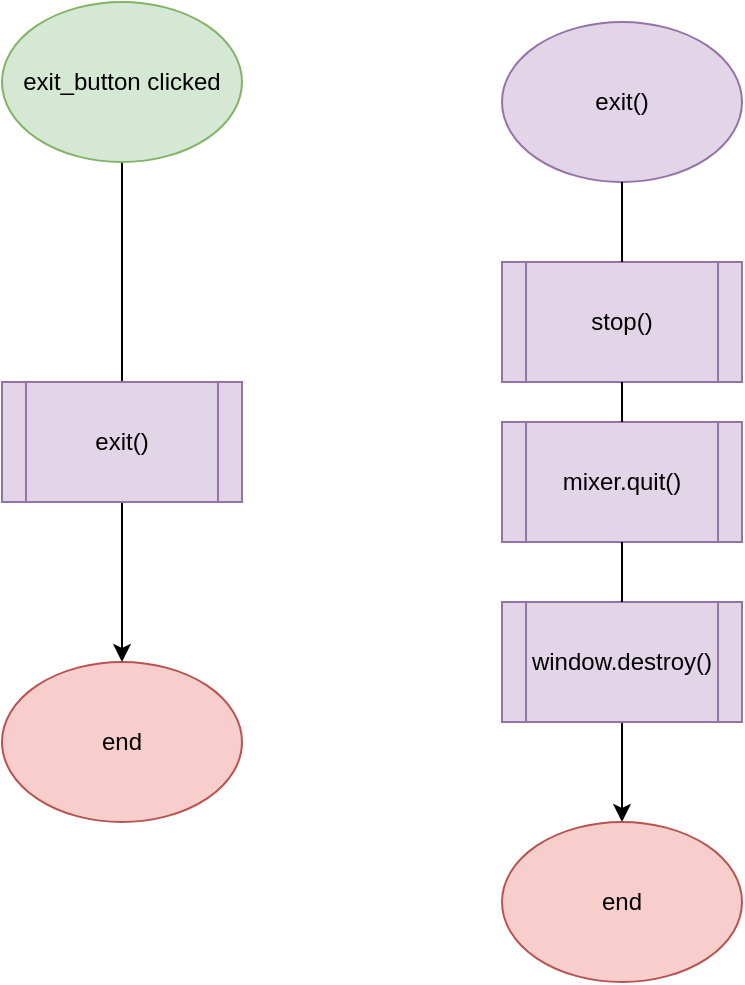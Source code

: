 <mxfile version="15.8.7" type="device"><diagram id="shnneqRJT3DW8b9-60l_" name="Page-1"><mxGraphModel dx="1122" dy="857" grid="1" gridSize="10" guides="1" tooltips="1" connect="1" arrows="1" fold="1" page="1" pageScale="1" pageWidth="850" pageHeight="1100" math="0" shadow="0"><root><mxCell id="0"/><mxCell id="1" parent="0"/><mxCell id="XRiq5GsHebeaW8CJ0YOo-3" style="edgeStyle=orthogonalEdgeStyle;rounded=0;orthogonalLoop=1;jettySize=auto;html=1;exitX=0.5;exitY=1;exitDx=0;exitDy=0;entryX=0.5;entryY=0;entryDx=0;entryDy=0;" edge="1" parent="1" source="XRiq5GsHebeaW8CJ0YOo-1" target="XRiq5GsHebeaW8CJ0YOo-2"><mxGeometry relative="1" as="geometry"/></mxCell><mxCell id="XRiq5GsHebeaW8CJ0YOo-1" value="exit_button clicked" style="ellipse;whiteSpace=wrap;html=1;fillColor=#d5e8d4;strokeColor=#82b366;" vertex="1" parent="1"><mxGeometry x="80" y="80" width="120" height="80" as="geometry"/></mxCell><mxCell id="XRiq5GsHebeaW8CJ0YOo-2" value="end" style="ellipse;whiteSpace=wrap;html=1;fillColor=#f8cecc;strokeColor=#b85450;" vertex="1" parent="1"><mxGeometry x="80" y="410" width="120" height="80" as="geometry"/></mxCell><mxCell id="XRiq5GsHebeaW8CJ0YOo-4" value="exit()" style="shape=process;whiteSpace=wrap;html=1;backgroundOutline=1;fillColor=#e1d5e7;strokeColor=#9673a6;" vertex="1" parent="1"><mxGeometry x="80" y="270" width="120" height="60" as="geometry"/></mxCell><mxCell id="XRiq5GsHebeaW8CJ0YOo-7" style="edgeStyle=orthogonalEdgeStyle;rounded=0;orthogonalLoop=1;jettySize=auto;html=1;exitX=0.5;exitY=1;exitDx=0;exitDy=0;entryX=0.5;entryY=0;entryDx=0;entryDy=0;startArrow=none;" edge="1" parent="1" source="XRiq5GsHebeaW8CJ0YOo-12" target="XRiq5GsHebeaW8CJ0YOo-6"><mxGeometry relative="1" as="geometry"/></mxCell><mxCell id="XRiq5GsHebeaW8CJ0YOo-5" value="exit()" style="ellipse;whiteSpace=wrap;html=1;fillColor=#e1d5e7;strokeColor=#9673a6;" vertex="1" parent="1"><mxGeometry x="330" y="90" width="120" height="80" as="geometry"/></mxCell><mxCell id="XRiq5GsHebeaW8CJ0YOo-6" value="end" style="ellipse;whiteSpace=wrap;html=1;fillColor=#f8cecc;strokeColor=#b85450;" vertex="1" parent="1"><mxGeometry x="330" y="490" width="120" height="80" as="geometry"/></mxCell><mxCell id="XRiq5GsHebeaW8CJ0YOo-8" value="stop()" style="shape=process;whiteSpace=wrap;html=1;backgroundOutline=1;fillColor=#e1d5e7;strokeColor=#9673a6;" vertex="1" parent="1"><mxGeometry x="330" y="210" width="120" height="60" as="geometry"/></mxCell><mxCell id="XRiq5GsHebeaW8CJ0YOo-9" value="" style="edgeStyle=orthogonalEdgeStyle;rounded=0;orthogonalLoop=1;jettySize=auto;html=1;exitX=0.5;exitY=1;exitDx=0;exitDy=0;entryX=0.5;entryY=0;entryDx=0;entryDy=0;endArrow=none;" edge="1" parent="1" source="XRiq5GsHebeaW8CJ0YOo-5" target="XRiq5GsHebeaW8CJ0YOo-8"><mxGeometry relative="1" as="geometry"><mxPoint x="390" y="170" as="sourcePoint"/><mxPoint x="390" y="490" as="targetPoint"/></mxGeometry></mxCell><mxCell id="XRiq5GsHebeaW8CJ0YOo-10" value="mixer.quit()" style="shape=process;whiteSpace=wrap;html=1;backgroundOutline=1;fillColor=#e1d5e7;strokeColor=#9673a6;" vertex="1" parent="1"><mxGeometry x="330" y="290" width="120" height="60" as="geometry"/></mxCell><mxCell id="XRiq5GsHebeaW8CJ0YOo-11" value="" style="edgeStyle=orthogonalEdgeStyle;rounded=0;orthogonalLoop=1;jettySize=auto;html=1;exitX=0.5;exitY=1;exitDx=0;exitDy=0;entryX=0.5;entryY=0;entryDx=0;entryDy=0;startArrow=none;endArrow=none;" edge="1" parent="1" source="XRiq5GsHebeaW8CJ0YOo-8" target="XRiq5GsHebeaW8CJ0YOo-10"><mxGeometry relative="1" as="geometry"><mxPoint x="390" y="310" as="sourcePoint"/><mxPoint x="390" y="490" as="targetPoint"/></mxGeometry></mxCell><mxCell id="XRiq5GsHebeaW8CJ0YOo-12" value="window.destroy()" style="shape=process;whiteSpace=wrap;html=1;backgroundOutline=1;fillColor=#e1d5e7;strokeColor=#9673a6;" vertex="1" parent="1"><mxGeometry x="330" y="380" width="120" height="60" as="geometry"/></mxCell><mxCell id="XRiq5GsHebeaW8CJ0YOo-13" value="" style="edgeStyle=orthogonalEdgeStyle;rounded=0;orthogonalLoop=1;jettySize=auto;html=1;exitX=0.5;exitY=1;exitDx=0;exitDy=0;entryX=0.5;entryY=0;entryDx=0;entryDy=0;startArrow=none;endArrow=none;" edge="1" parent="1" source="XRiq5GsHebeaW8CJ0YOo-10" target="XRiq5GsHebeaW8CJ0YOo-12"><mxGeometry relative="1" as="geometry"><mxPoint x="390" y="350" as="sourcePoint"/><mxPoint x="390" y="490" as="targetPoint"/></mxGeometry></mxCell></root></mxGraphModel></diagram></mxfile>